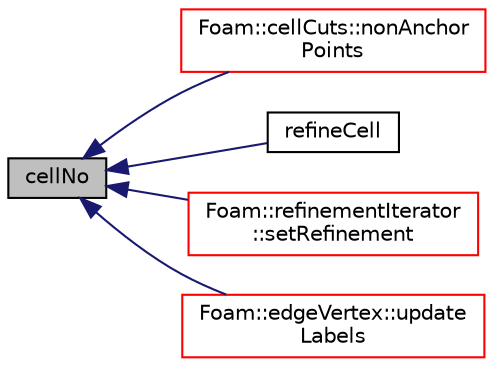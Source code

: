 digraph "cellNo"
{
  bgcolor="transparent";
  edge [fontname="Helvetica",fontsize="10",labelfontname="Helvetica",labelfontsize="10"];
  node [fontname="Helvetica",fontsize="10",shape=record];
  rankdir="LR";
  Node1 [label="cellNo",height=0.2,width=0.4,color="black", fillcolor="grey75", style="filled", fontcolor="black"];
  Node1 -> Node2 [dir="back",color="midnightblue",fontsize="10",style="solid",fontname="Helvetica"];
  Node2 [label="Foam::cellCuts::nonAnchor\lPoints",height=0.2,width=0.4,color="red",URL="$a00210.html#a8787009bd3255baa9c0480bbe3df17e3",tooltip="Invert anchor point selection. "];
  Node1 -> Node3 [dir="back",color="midnightblue",fontsize="10",style="solid",fontname="Helvetica"];
  Node3 [label="refineCell",height=0.2,width=0.4,color="black",URL="$a02149.html#aeca36b1c4f3a579dc67e52a7cd4347bb",tooltip="From Istream. Vector will be normalized upon construction. "];
  Node1 -> Node4 [dir="back",color="midnightblue",fontsize="10",style="solid",fontname="Helvetica"];
  Node4 [label="Foam::refinementIterator\l::setRefinement",height=0.2,width=0.4,color="red",URL="$a02154.html#afd8b2c75ae43c5073eece728f11ed02a",tooltip="Try to refine cells in given direction. Constructs intermediate. "];
  Node1 -> Node5 [dir="back",color="midnightblue",fontsize="10",style="solid",fontname="Helvetica"];
  Node5 [label="Foam::edgeVertex::update\lLabels",height=0.2,width=0.4,color="red",URL="$a00632.html#a77faed35c755a0d80c360a446fd4de3e",tooltip="Update refine list from map. Used to update cell/face labels. "];
}

